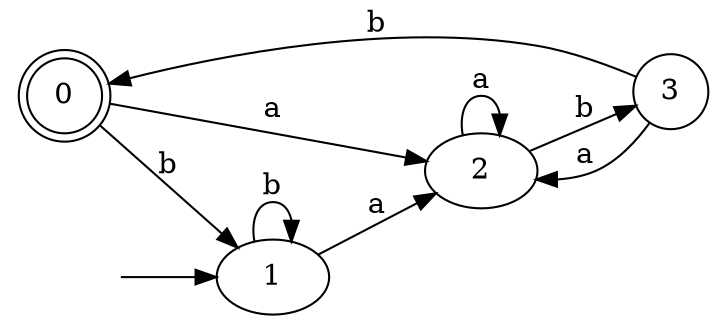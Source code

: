 digraph Automaton {
  rankdir = LR;
0 [shape=doublecircle]; 
  0 -> 2 [label="a"];
  0 -> 1 [label="b"];
node [shape=circle];
  initial [shape=plaintext,label=""];
  initial -> 1
  1 -> 2 [label="a"];
  1 -> 1 [label="b"];
node [shape=circle];
  2 -> 2 [label="a"];
  2 -> 3 [label="b"];
node [shape=circle];
  3 -> 2 [label="a"];
  3 -> 0 [label="b"];
}

